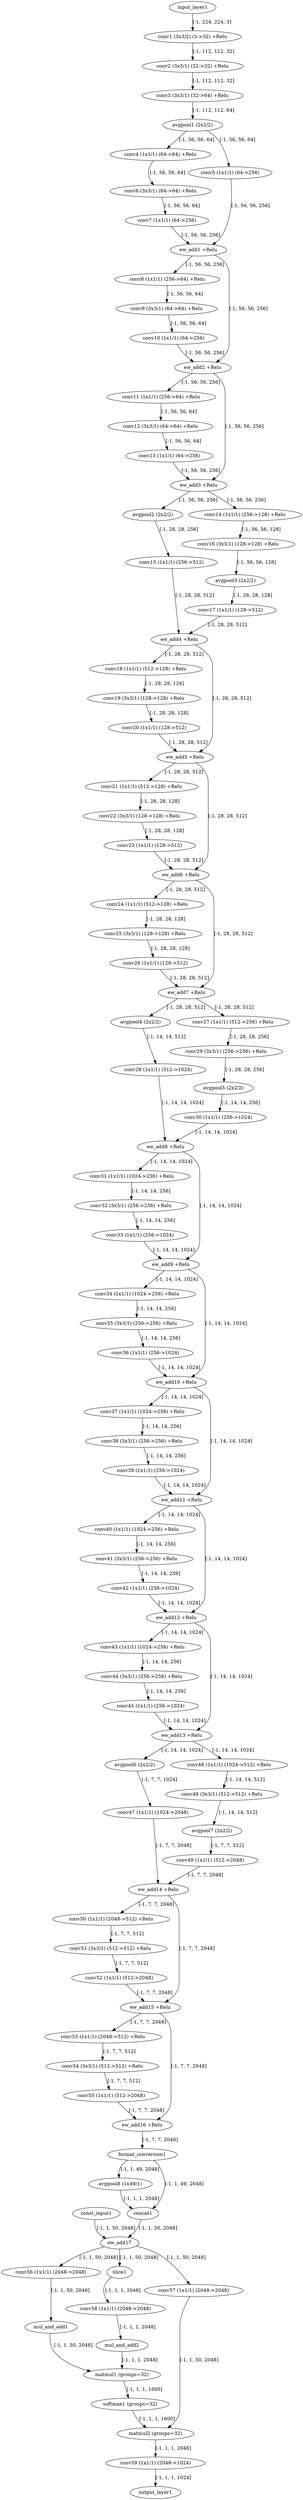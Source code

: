 strict digraph "" {
	const_input1 -> ew_add17	[label="[-1, 1, 50, 2048]"];
	input_layer1 -> "conv1 (3x3/2) (3->32) +Relu"	[label="[-1, 224, 224, 3]"];
	"conv1 (3x3/2) (3->32) +Relu" -> "conv2 (3x3/1) (32->32) +Relu"	[label="[-1, 112, 112, 32]"];
	"conv2 (3x3/1) (32->32) +Relu" -> "conv3 (3x3/1) (32->64) +Relu"	[label="[-1, 112, 112, 32]"];
	"conv3 (3x3/1) (32->64) +Relu" -> "avgpool1 (2x2/2)"	[label="[-1, 112, 112, 64]"];
	"avgpool1 (2x2/2)" -> "conv4 (1x1/1) (64->64) +Relu"	[label="[-1, 56, 56, 64]"];
	"avgpool1 (2x2/2)" -> "conv5 (1x1/1) (64->256)"	[label="[-1, 56, 56, 64]"];
	"conv4 (1x1/1) (64->64) +Relu" -> "conv6 (3x3/1) (64->64) +Relu"	[label="[-1, 56, 56, 64]"];
	"conv5 (1x1/1) (64->256)" -> "ew_add1 +Relu"	[label="[-1, 56, 56, 256]"];
	"conv6 (3x3/1) (64->64) +Relu" -> "conv7 (1x1/1) (64->256)"	[label="[-1, 56, 56, 64]"];
	"conv7 (1x1/1) (64->256)" -> "ew_add1 +Relu"	[label="[-1, 56, 56, 256]"];
	"ew_add1 +Relu" -> "conv8 (1x1/1) (256->64) +Relu"	[label="[-1, 56, 56, 256]"];
	"ew_add1 +Relu" -> "ew_add2 +Relu"	[label="[-1, 56, 56, 256]"];
	"conv8 (1x1/1) (256->64) +Relu" -> "conv9 (3x3/1) (64->64) +Relu"	[label="[-1, 56, 56, 64]"];
	"conv9 (3x3/1) (64->64) +Relu" -> "conv10 (1x1/1) (64->256)"	[label="[-1, 56, 56, 64]"];
	"conv10 (1x1/1) (64->256)" -> "ew_add2 +Relu"	[label="[-1, 56, 56, 256]"];
	"ew_add2 +Relu" -> "conv11 (1x1/1) (256->64) +Relu"	[label="[-1, 56, 56, 256]"];
	"ew_add2 +Relu" -> "ew_add3 +Relu"	[label="[-1, 56, 56, 256]"];
	"conv11 (1x1/1) (256->64) +Relu" -> "conv12 (3x3/1) (64->64) +Relu"	[label="[-1, 56, 56, 64]"];
	"conv12 (3x3/1) (64->64) +Relu" -> "conv13 (1x1/1) (64->256)"	[label="[-1, 56, 56, 64]"];
	"conv13 (1x1/1) (64->256)" -> "ew_add3 +Relu"	[label="[-1, 56, 56, 256]"];
	"ew_add3 +Relu" -> "avgpool2 (2x2/2)"	[label="[-1, 56, 56, 256]"];
	"ew_add3 +Relu" -> "conv14 (1x1/1) (256->128) +Relu"	[label="[-1, 56, 56, 256]"];
	"avgpool2 (2x2/2)" -> "conv15 (1x1/1) (256->512)"	[label="[-1, 28, 28, 256]"];
	"conv14 (1x1/1) (256->128) +Relu" -> "conv16 (3x3/1) (128->128) +Relu"	[label="[-1, 56, 56, 128]"];
	"conv15 (1x1/1) (256->512)" -> "ew_add4 +Relu"	[label="[-1, 28, 28, 512]"];
	"conv16 (3x3/1) (128->128) +Relu" -> "avgpool3 (2x2/2)"	[label="[-1, 56, 56, 128]"];
	"avgpool3 (2x2/2)" -> "conv17 (1x1/1) (128->512)"	[label="[-1, 28, 28, 128]"];
	"conv17 (1x1/1) (128->512)" -> "ew_add4 +Relu"	[label="[-1, 28, 28, 512]"];
	"ew_add4 +Relu" -> "conv18 (1x1/1) (512->128) +Relu"	[label="[-1, 28, 28, 512]"];
	"ew_add4 +Relu" -> "ew_add5 +Relu"	[label="[-1, 28, 28, 512]"];
	"conv18 (1x1/1) (512->128) +Relu" -> "conv19 (3x3/1) (128->128) +Relu"	[label="[-1, 28, 28, 128]"];
	"conv19 (3x3/1) (128->128) +Relu" -> "conv20 (1x1/1) (128->512)"	[label="[-1, 28, 28, 128]"];
	"conv20 (1x1/1) (128->512)" -> "ew_add5 +Relu"	[label="[-1, 28, 28, 512]"];
	"ew_add5 +Relu" -> "conv21 (1x1/1) (512->128) +Relu"	[label="[-1, 28, 28, 512]"];
	"ew_add5 +Relu" -> "ew_add6 +Relu"	[label="[-1, 28, 28, 512]"];
	"conv21 (1x1/1) (512->128) +Relu" -> "conv22 (3x3/1) (128->128) +Relu"	[label="[-1, 28, 28, 128]"];
	"conv22 (3x3/1) (128->128) +Relu" -> "conv23 (1x1/1) (128->512)"	[label="[-1, 28, 28, 128]"];
	"conv23 (1x1/1) (128->512)" -> "ew_add6 +Relu"	[label="[-1, 28, 28, 512]"];
	"ew_add6 +Relu" -> "conv24 (1x1/1) (512->128) +Relu"	[label="[-1, 28, 28, 512]"];
	"ew_add6 +Relu" -> "ew_add7 +Relu"	[label="[-1, 28, 28, 512]"];
	"conv24 (1x1/1) (512->128) +Relu" -> "conv25 (3x3/1) (128->128) +Relu"	[label="[-1, 28, 28, 128]"];
	"conv25 (3x3/1) (128->128) +Relu" -> "conv26 (1x1/1) (128->512)"	[label="[-1, 28, 28, 128]"];
	"conv26 (1x1/1) (128->512)" -> "ew_add7 +Relu"	[label="[-1, 28, 28, 512]"];
	"ew_add7 +Relu" -> "avgpool4 (2x2/2)"	[label="[-1, 28, 28, 512]"];
	"ew_add7 +Relu" -> "conv27 (1x1/1) (512->256) +Relu"	[label="[-1, 28, 28, 512]"];
	"avgpool4 (2x2/2)" -> "conv28 (1x1/1) (512->1024)"	[label="[-1, 14, 14, 512]"];
	"conv27 (1x1/1) (512->256) +Relu" -> "conv29 (3x3/1) (256->256) +Relu"	[label="[-1, 28, 28, 256]"];
	"conv28 (1x1/1) (512->1024)" -> "ew_add8 +Relu"	[label="[-1, 14, 14, 1024]"];
	"conv29 (3x3/1) (256->256) +Relu" -> "avgpool5 (2x2/2)"	[label="[-1, 28, 28, 256]"];
	"avgpool5 (2x2/2)" -> "conv30 (1x1/1) (256->1024)"	[label="[-1, 14, 14, 256]"];
	"conv30 (1x1/1) (256->1024)" -> "ew_add8 +Relu"	[label="[-1, 14, 14, 1024]"];
	"ew_add8 +Relu" -> "conv31 (1x1/1) (1024->256) +Relu"	[label="[-1, 14, 14, 1024]"];
	"ew_add8 +Relu" -> "ew_add9 +Relu"	[label="[-1, 14, 14, 1024]"];
	"conv31 (1x1/1) (1024->256) +Relu" -> "conv32 (3x3/1) (256->256) +Relu"	[label="[-1, 14, 14, 256]"];
	"conv32 (3x3/1) (256->256) +Relu" -> "conv33 (1x1/1) (256->1024)"	[label="[-1, 14, 14, 256]"];
	"conv33 (1x1/1) (256->1024)" -> "ew_add9 +Relu"	[label="[-1, 14, 14, 1024]"];
	"ew_add9 +Relu" -> "conv34 (1x1/1) (1024->256) +Relu"	[label="[-1, 14, 14, 1024]"];
	"ew_add9 +Relu" -> "ew_add10 +Relu"	[label="[-1, 14, 14, 1024]"];
	"conv34 (1x1/1) (1024->256) +Relu" -> "conv35 (3x3/1) (256->256) +Relu"	[label="[-1, 14, 14, 256]"];
	"conv35 (3x3/1) (256->256) +Relu" -> "conv36 (1x1/1) (256->1024)"	[label="[-1, 14, 14, 256]"];
	"conv36 (1x1/1) (256->1024)" -> "ew_add10 +Relu"	[label="[-1, 14, 14, 1024]"];
	"ew_add10 +Relu" -> "conv37 (1x1/1) (1024->256) +Relu"	[label="[-1, 14, 14, 1024]"];
	"ew_add10 +Relu" -> "ew_add11 +Relu"	[label="[-1, 14, 14, 1024]"];
	"conv37 (1x1/1) (1024->256) +Relu" -> "conv38 (3x3/1) (256->256) +Relu"	[label="[-1, 14, 14, 256]"];
	"conv38 (3x3/1) (256->256) +Relu" -> "conv39 (1x1/1) (256->1024)"	[label="[-1, 14, 14, 256]"];
	"conv39 (1x1/1) (256->1024)" -> "ew_add11 +Relu"	[label="[-1, 14, 14, 1024]"];
	"ew_add11 +Relu" -> "conv40 (1x1/1) (1024->256) +Relu"	[label="[-1, 14, 14, 1024]"];
	"ew_add11 +Relu" -> "ew_add12 +Relu"	[label="[-1, 14, 14, 1024]"];
	"conv40 (1x1/1) (1024->256) +Relu" -> "conv41 (3x3/1) (256->256) +Relu"	[label="[-1, 14, 14, 256]"];
	"conv41 (3x3/1) (256->256) +Relu" -> "conv42 (1x1/1) (256->1024)"	[label="[-1, 14, 14, 256]"];
	"conv42 (1x1/1) (256->1024)" -> "ew_add12 +Relu"	[label="[-1, 14, 14, 1024]"];
	"ew_add12 +Relu" -> "conv43 (1x1/1) (1024->256) +Relu"	[label="[-1, 14, 14, 1024]"];
	"ew_add12 +Relu" -> "ew_add13 +Relu"	[label="[-1, 14, 14, 1024]"];
	"conv43 (1x1/1) (1024->256) +Relu" -> "conv44 (3x3/1) (256->256) +Relu"	[label="[-1, 14, 14, 256]"];
	"conv44 (3x3/1) (256->256) +Relu" -> "conv45 (1x1/1) (256->1024)"	[label="[-1, 14, 14, 256]"];
	"conv45 (1x1/1) (256->1024)" -> "ew_add13 +Relu"	[label="[-1, 14, 14, 1024]"];
	"ew_add13 +Relu" -> "avgpool6 (2x2/2)"	[label="[-1, 14, 14, 1024]"];
	"ew_add13 +Relu" -> "conv46 (1x1/1) (1024->512) +Relu"	[label="[-1, 14, 14, 1024]"];
	"avgpool6 (2x2/2)" -> "conv47 (1x1/1) (1024->2048)"	[label="[-1, 7, 7, 1024]"];
	"conv46 (1x1/1) (1024->512) +Relu" -> "conv48 (3x3/1) (512->512) +Relu"	[label="[-1, 14, 14, 512]"];
	"conv47 (1x1/1) (1024->2048)" -> "ew_add14 +Relu"	[label="[-1, 7, 7, 2048]"];
	"conv48 (3x3/1) (512->512) +Relu" -> "avgpool7 (2x2/2)"	[label="[-1, 14, 14, 512]"];
	"avgpool7 (2x2/2)" -> "conv49 (1x1/1) (512->2048)"	[label="[-1, 7, 7, 512]"];
	"conv49 (1x1/1) (512->2048)" -> "ew_add14 +Relu"	[label="[-1, 7, 7, 2048]"];
	"ew_add14 +Relu" -> "conv50 (1x1/1) (2048->512) +Relu"	[label="[-1, 7, 7, 2048]"];
	"ew_add14 +Relu" -> "ew_add15 +Relu"	[label="[-1, 7, 7, 2048]"];
	"conv50 (1x1/1) (2048->512) +Relu" -> "conv51 (3x3/1) (512->512) +Relu"	[label="[-1, 7, 7, 512]"];
	"conv51 (3x3/1) (512->512) +Relu" -> "conv52 (1x1/1) (512->2048)"	[label="[-1, 7, 7, 512]"];
	"conv52 (1x1/1) (512->2048)" -> "ew_add15 +Relu"	[label="[-1, 7, 7, 2048]"];
	"ew_add15 +Relu" -> "conv53 (1x1/1) (2048->512) +Relu"	[label="[-1, 7, 7, 2048]"];
	"ew_add15 +Relu" -> "ew_add16 +Relu"	[label="[-1, 7, 7, 2048]"];
	"conv53 (1x1/1) (2048->512) +Relu" -> "conv54 (3x3/1) (512->512) +Relu"	[label="[-1, 7, 7, 512]"];
	"conv54 (3x3/1) (512->512) +Relu" -> "conv55 (1x1/1) (512->2048)"	[label="[-1, 7, 7, 512]"];
	"conv55 (1x1/1) (512->2048)" -> "ew_add16 +Relu"	[label="[-1, 7, 7, 2048]"];
	"ew_add16 +Relu" -> format_conversion1	[label="[-1, 7, 7, 2048]"];
	format_conversion1 -> "avgpool8 (1x49/1)"	[label="[-1, 1, 49, 2048]"];
	format_conversion1 -> concat1	[label="[-1, 1, 49, 2048]"];
	"avgpool8 (1x49/1)" -> concat1	[label="[-1, 1, 1, 2048]"];
	concat1 -> ew_add17	[label="[-1, 1, 50, 2048]"];
	ew_add17 -> "conv56 (1x1/1) (2048->2048)"	[label="[-1, 1, 50, 2048]"];
	ew_add17 -> "conv57 (1x1/1) (2048->2048)"	[label="[-1, 1, 50, 2048]"];
	ew_add17 -> slice1	[label="[-1, 1, 50, 2048]"];
	"conv56 (1x1/1) (2048->2048)" -> mul_and_add1	[label="[-1, 1, 50, 2048]"];
	"conv57 (1x1/1) (2048->2048)" -> "matmul2 (groups=32)"	[label="[-1, 1, 50, 2048]"];
	mul_and_add1 -> "matmul1 (groups=32)"	[label="[-1, 1, 50, 2048]"];
	slice1 -> "conv58 (1x1/1) (2048->2048)"	[label="[-1, 1, 1, 2048]"];
	"conv58 (1x1/1) (2048->2048)" -> mul_and_add2	[label="[-1, 1, 1, 2048]"];
	mul_and_add2 -> "matmul1 (groups=32)"	[label="[-1, 1, 1, 2048]"];
	"matmul1 (groups=32)" -> "softmax1 (groups=32)"	[label="[-1, 1, 1, 1600]"];
	"softmax1 (groups=32)" -> "matmul2 (groups=32)"	[label="[-1, 1, 1, 1600]"];
	"matmul2 (groups=32)" -> "conv59 (1x1/1) (2048->1024)"	[label="[-1, 1, 1, 2048]"];
	"conv59 (1x1/1) (2048->1024)" -> output_layer1	[label="[-1, 1, 1, 1024]"];
}
